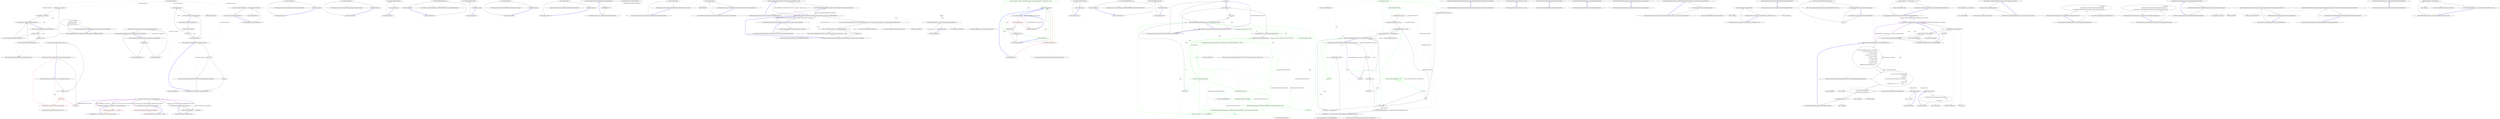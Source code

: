 digraph  {
n35 [label="CommandLine.NameInfo", span=""];
n0 [label="Entry CommandLine.NameInfo.NameInfo(string, string)", span="20-20", cluster="CommandLine.NameInfo.NameInfo(string, string)"];
n1 [label="shortName == null", span="22-22", cluster="CommandLine.NameInfo.NameInfo(string, string)"];
n3 [label="longName == null", span="23-23", cluster="CommandLine.NameInfo.NameInfo(string, string)"];
n5 [label="this.longName = longName", span="25-25", cluster="CommandLine.NameInfo.NameInfo(string, string)"];
n6 [label="this.shortName = shortName", span="26-26", cluster="CommandLine.NameInfo.NameInfo(string, string)"];
n2 [label="throw new ArgumentNullException(''shortName'');", span="22-22", cluster="CommandLine.NameInfo.NameInfo(string, string)"];
n4 [label="throw new ArgumentNullException(''longName'');", span="23-23", cluster="CommandLine.NameInfo.NameInfo(string, string)"];
n7 [label="Exit CommandLine.NameInfo.NameInfo(string, string)", span="20-20", cluster="CommandLine.NameInfo.NameInfo(string, string)"];
n8 [label="Entry System.ArgumentNullException.ArgumentNullException(string)", span="0-0", cluster="System.ArgumentNullException.ArgumentNullException(string)"];
n9 [label="Entry CommandLine.NameInfo.FromOptionSpecification(CommandLine.Core.OptionSpecification)", span="60-60", cluster="CommandLine.NameInfo.FromOptionSpecification(CommandLine.Core.OptionSpecification)"];
n10 [label="return new NameInfo(\r\n                specification.LongName,\r\n                specification.ShortName);", span="62-64", cluster="CommandLine.NameInfo.FromOptionSpecification(CommandLine.Core.OptionSpecification)"];
n11 [label="Exit CommandLine.NameInfo.FromOptionSpecification(CommandLine.Core.OptionSpecification)", span="60-60", cluster="CommandLine.NameInfo.FromOptionSpecification(CommandLine.Core.OptionSpecification)"];
n12 [label="Entry CommandLine.NameInfo.FromSpecification(CommandLine.Core.Specification)", span="67-67", cluster="CommandLine.NameInfo.FromSpecification(CommandLine.Core.Specification)"];
n13 [label="specification.Tag", span="69-69", cluster="CommandLine.NameInfo.FromSpecification(CommandLine.Core.Specification)"];
n15 [label="return NameInfo.FromOptionSpecification((OptionSpecification)specification);", span="72-72", cluster="CommandLine.NameInfo.FromSpecification(CommandLine.Core.Specification)"];
n14 [label="SpecificationType.Option", span="71-71", cluster="CommandLine.NameInfo.FromSpecification(CommandLine.Core.Specification)"];
n16 [label="return NameInfo.EmptyName;", span="74-74", cluster="CommandLine.NameInfo.FromSpecification(CommandLine.Core.Specification)"];
n17 [label="Exit CommandLine.NameInfo.FromSpecification(CommandLine.Core.Specification)", span="67-67", cluster="CommandLine.NameInfo.FromSpecification(CommandLine.Core.Specification)"];
n18 [label="Entry CommandLine.NameInfo.Equals(object)", span="83-83", cluster="CommandLine.NameInfo.Equals(object)"];
n19 [label="var other = obj as NameInfo", span="85-85", cluster="CommandLine.NameInfo.Equals(object)"];
n22 [label="return base.Equals(obj);", span="91-91", cluster="CommandLine.NameInfo.Equals(object)"];
n20 [label="other != null", span="86-86", cluster="CommandLine.NameInfo.Equals(object)"];
n21 [label="return this.Equals(other);", span="88-88", cluster="CommandLine.NameInfo.Equals(object)"];
n23 [label="Exit CommandLine.NameInfo.Equals(object)", span="83-83", cluster="CommandLine.NameInfo.Equals(object)"];
n25 [label="Entry object.Equals(object)", span="0-0", cluster="object.Equals(object)"];
n24 [label="Entry CommandLine.NameInfo.Equals(CommandLine.NameInfo)", span="108-108", cluster="CommandLine.NameInfo.Equals(CommandLine.NameInfo)"];
n26 [label="Entry CommandLine.NameInfo.GetHashCode()", span="98-98", cluster="CommandLine.NameInfo.GetHashCode()"];
n27 [label="return this.ShortName.GetHashCode() ^ this.LongName.GetHashCode();", span="100-100", cluster="CommandLine.NameInfo.GetHashCode()"];
n28 [label="Exit CommandLine.NameInfo.GetHashCode()", span="98-98", cluster="CommandLine.NameInfo.GetHashCode()"];
n29 [label="Entry string.GetHashCode()", span="0-0", cluster="string.GetHashCode()"];
n30 [label="other == null", span="110-110", cluster="CommandLine.NameInfo.Equals(CommandLine.NameInfo)"];
n32 [label="return this.ShortName.Equals(other.ShortName) && this.LongName.Equals(other.LongName);", span="115-115", cluster="CommandLine.NameInfo.Equals(CommandLine.NameInfo)"];
n31 [label="return false;", span="112-112", cluster="CommandLine.NameInfo.Equals(CommandLine.NameInfo)"];
n33 [label="Exit CommandLine.NameInfo.Equals(CommandLine.NameInfo)", span="108-108", cluster="CommandLine.NameInfo.Equals(CommandLine.NameInfo)"];
n34 [label="Entry string.Equals(string)", span="0-0", cluster="string.Equals(string)"];
m0_7 [label="Entry Humanizer.Localisation.Formatters.RussianFormatter.RussianFormatter()", span="4-4", cluster="Humanizer.Localisation.Formatters.RussianFormatter.RussianFormatter()", file="Configurator.cs"];
m0_3 [label="Entry Humanizer.Localisation.Formatters.RomanianFormatter.RomanianFormatter()", span="2-2", cluster="Humanizer.Localisation.Formatters.RomanianFormatter.RomanianFormatter()", file="Configurator.cs"];
m0_19 [label="Entry Humanizer.Localisation.Formatters.CzechSlovakPolishFormatter.CzechSlovakPolishFormatter()", span="2-2", cluster="Humanizer.Localisation.Formatters.CzechSlovakPolishFormatter.CzechSlovakPolishFormatter()", file="Configurator.cs"];
m0_15 [label="Entry Humanizer.Localisation.Formatters.HebrewFormatter.HebrewFormatter()", span="2-2", cluster="Humanizer.Localisation.Formatters.HebrewFormatter.HebrewFormatter()", file="Configurator.cs"];
m0_11 [label="Entry Humanizer.Localisation.Formatters.ArabicFormatter.ArabicFormatter()", span="2-2", cluster="Humanizer.Localisation.Formatters.ArabicFormatter.ArabicFormatter()", file="Configurator.cs"];
m0_23 [label="Entry lambda expression", span="22-22", cluster="lambda expression", file="Configurator.cs"];
m0_0 [label="Entry lambda expression", span="16-16", cluster="lambda expression", file="Configurator.cs"];
m0_1 [label="new RomanianFormatter()", span="16-16", cluster="lambda expression", file="Configurator.cs"];
m0_2 [label="Exit lambda expression", span="16-16", cluster="lambda expression", file="Configurator.cs"];
m0_4 [label="Entry lambda expression", span="17-17", cluster="lambda expression", file="Configurator.cs"];
m0_5 [label="new RussianFormatter()", span="17-17", cluster="lambda expression", file="Configurator.cs"];
m0_6 [label="Exit lambda expression", span="17-17", cluster="lambda expression", file="Configurator.cs"];
m0_8 [label="Entry lambda expression", span="18-18", cluster="lambda expression", file="Configurator.cs"];
m0_9 [label="new ArabicFormatter()", span="18-18", cluster="lambda expression", file="Configurator.cs"];
m0_10 [label="Exit lambda expression", span="18-18", cluster="lambda expression", file="Configurator.cs"];
m0_12 [label="Entry lambda expression", span="19-19", cluster="lambda expression", file="Configurator.cs"];
m0_13 [label="new HebrewFormatter()", span="19-19", cluster="lambda expression", file="Configurator.cs"];
m0_14 [label="Exit lambda expression", span="19-19", cluster="lambda expression", file="Configurator.cs"];
m0_16 [label="Entry lambda expression", span="20-20", cluster="lambda expression", file="Configurator.cs"];
m0_17 [label="new CzechSlovakPolishFormatter()", span="20-20", cluster="lambda expression", file="Configurator.cs"];
m0_18 [label="Exit lambda expression", span="20-20", cluster="lambda expression", file="Configurator.cs"];
m0_20 [label="Entry lambda expression", span="21-21", cluster="lambda expression", file="Configurator.cs"];
m0_21 [label="new CzechSlovakPolishFormatter()", span="21-21", cluster="lambda expression", file="Configurator.cs"];
m0_22 [label="Exit lambda expression", span="21-21", cluster="lambda expression", file="Configurator.cs"];
m0_24 [label="new CzechSlovakPolishFormatter()", span="22-22", cluster="lambda expression", file="Configurator.cs"];
m0_25 [label="Exit lambda expression", span="22-22", cluster="lambda expression", file="Configurator.cs"];
m1_0 [label="Entry CommandLine.Tests.Mocks.BooleanSetOptions.BooleanSetOptions()", span="35-35", cluster="CommandLine.Tests.Mocks.BooleanSetOptions.BooleanSetOptions()", file="DateHumanizeTests.cs"];
m1_1 [label="NonBooleanValue = 0", span="37-37", cluster="CommandLine.Tests.Mocks.BooleanSetOptions.BooleanSetOptions()", file="DateHumanizeTests.cs"];
m1_2 [label="Exit CommandLine.Tests.Mocks.BooleanSetOptions.BooleanSetOptions()", span="35-35", cluster="CommandLine.Tests.Mocks.BooleanSetOptions.BooleanSetOptions()", file="DateHumanizeTests.cs"];
m1_3 [label="CommandLine.Tests.Mocks.BooleanSetOptions", span="", file="DateHumanizeTests.cs"];
m2_3 [label="Entry int.ToString()", span="0-0", cluster="int.ToString()", file="DefaultDateTimeHumanizeStrategy.cs"];
m2_0 [label="Entry Humanizer.Localisation.NumberToWords.DefaultNumberToWordsConverter.Convert(int)", span="4-4", cluster="Humanizer.Localisation.NumberToWords.DefaultNumberToWordsConverter.Convert(int)", file="DefaultDateTimeHumanizeStrategy.cs"];
m2_1 [label="return number.ToString();", span="6-6", cluster="Humanizer.Localisation.NumberToWords.DefaultNumberToWordsConverter.Convert(int)", file="DefaultDateTimeHumanizeStrategy.cs"];
m2_2 [label="Exit Humanizer.Localisation.NumberToWords.DefaultNumberToWordsConverter.Convert(int)", span="4-4", cluster="Humanizer.Localisation.NumberToWords.DefaultNumberToWordsConverter.Convert(int)", file="DefaultDateTimeHumanizeStrategy.cs"];
m2_4 [label="Entry Humanizer.Localisation.NumberToWords.DefaultNumberToWordsConverter.ConvertToOrdinal(int)", span="9-9", cluster="Humanizer.Localisation.NumberToWords.DefaultNumberToWordsConverter.ConvertToOrdinal(int)", file="DefaultDateTimeHumanizeStrategy.cs"];
m2_5 [label="return number.ToString();", span="11-11", cluster="Humanizer.Localisation.NumberToWords.DefaultNumberToWordsConverter.ConvertToOrdinal(int)", file="DefaultDateTimeHumanizeStrategy.cs"];
m2_6 [label="Exit Humanizer.Localisation.NumberToWords.DefaultNumberToWordsConverter.ConvertToOrdinal(int)", span="9-9", cluster="Humanizer.Localisation.NumberToWords.DefaultNumberToWordsConverter.ConvertToOrdinal(int)", file="DefaultDateTimeHumanizeStrategy.cs"];
m4_0 [label="Entry Humanizer.EnumDehumanizeExtensions.DehumanizeTo<TTargetEnum>(string)", span="15-15", cluster="Humanizer.EnumDehumanizeExtensions.DehumanizeTo<TTargetEnum>(string)", file="EnumDehumanizeExtensions.cs"];
m4_1 [label="return (TTargetEnum)DehumanizeToPrivate(input, typeof(TTargetEnum), OnNoMatch.ThrowsException);", span="18-18", cluster="Humanizer.EnumDehumanizeExtensions.DehumanizeTo<TTargetEnum>(string)", file="EnumDehumanizeExtensions.cs"];
m4_2 [label="Exit Humanizer.EnumDehumanizeExtensions.DehumanizeTo<TTargetEnum>(string)", span="15-15", cluster="Humanizer.EnumDehumanizeExtensions.DehumanizeTo<TTargetEnum>(string)", file="EnumDehumanizeExtensions.cs"];
m4_4 [label="Entry Humanizer.EnumDehumanizeExtensions.DehumanizeTo(string, System.Type, Humanizer.OnNoMatch)", span="30-30", cluster="Humanizer.EnumDehumanizeExtensions.DehumanizeTo(string, System.Type, Humanizer.OnNoMatch)", file="EnumDehumanizeExtensions.cs"];
m4_5 [label="return (Enum)DehumanizeToPrivate(input, targetEnum, onNoMatch);", span="32-32", cluster="Humanizer.EnumDehumanizeExtensions.DehumanizeTo(string, System.Type, Humanizer.OnNoMatch)", file="EnumDehumanizeExtensions.cs"];
m4_6 [label="Exit Humanizer.EnumDehumanizeExtensions.DehumanizeTo(string, System.Type, Humanizer.OnNoMatch)", span="30-30", cluster="Humanizer.EnumDehumanizeExtensions.DehumanizeTo(string, System.Type, Humanizer.OnNoMatch)", file="EnumDehumanizeExtensions.cs"];
m4_3 [label="Entry Humanizer.EnumDehumanizeExtensions.DehumanizeToPrivate(string, System.Type, Humanizer.OnNoMatch)", span="35-35", cluster="Humanizer.EnumDehumanizeExtensions.DehumanizeToPrivate(string, System.Type, Humanizer.OnNoMatch)", file="EnumDehumanizeExtensions.cs"];
m4_7 [label="var match = Enum.GetValues(targetEnum).Cast<Enum>().FirstOrDefault(value => string.Equals(value.Humanize(), input, StringComparison.OrdinalIgnoreCase))", span="37-37", cluster="Humanizer.EnumDehumanizeExtensions.DehumanizeToPrivate(string, System.Type, Humanizer.OnNoMatch)", file="EnumDehumanizeExtensions.cs"];
m4_8 [label="match == null && onNoMatch == OnNoMatch.ThrowsException", span="39-39", cluster="Humanizer.EnumDehumanizeExtensions.DehumanizeToPrivate(string, System.Type, Humanizer.OnNoMatch)", file="EnumDehumanizeExtensions.cs"];
m4_9 [label="throw new NoMatchFoundException(''Couldn't find any enum member that matches the string '' + input);", span="40-40", cluster="Humanizer.EnumDehumanizeExtensions.DehumanizeToPrivate(string, System.Type, Humanizer.OnNoMatch)", file="EnumDehumanizeExtensions.cs"];
m4_10 [label="return match;", span="42-42", cluster="Humanizer.EnumDehumanizeExtensions.DehumanizeToPrivate(string, System.Type, Humanizer.OnNoMatch)", file="EnumDehumanizeExtensions.cs"];
m4_11 [label="Exit Humanizer.EnumDehumanizeExtensions.DehumanizeToPrivate(string, System.Type, Humanizer.OnNoMatch)", span="35-35", cluster="Humanizer.EnumDehumanizeExtensions.DehumanizeToPrivate(string, System.Type, Humanizer.OnNoMatch)", file="EnumDehumanizeExtensions.cs"];
m4_12 [label="Entry System.Enum.GetValues(System.Type)", span="0-0", cluster="System.Enum.GetValues(System.Type)", file="EnumDehumanizeExtensions.cs"];
m4_13 [label="Entry System.Collections.IEnumerable.Cast<TResult>()", span="0-0", cluster="System.Collections.IEnumerable.Cast<TResult>()", file="EnumDehumanizeExtensions.cs"];
m4_15 [label="Entry Humanizer.NoMatchFoundException.NoMatchFoundException(string)", span="13-13", cluster="Humanizer.NoMatchFoundException.NoMatchFoundException(string)", file="EnumDehumanizeExtensions.cs"];
m4_19 [label="Entry System.Enum.Humanize()", span="15-15", cluster="System.Enum.Humanize()", file="EnumDehumanizeExtensions.cs"];
m4_16 [label="Entry lambda expression", span="37-37", cluster="lambda expression", file="EnumDehumanizeExtensions.cs"];
m4_17 [label="string.Equals(value.Humanize(), input, StringComparison.OrdinalIgnoreCase)", span="37-37", cluster="lambda expression", file="EnumDehumanizeExtensions.cs"];
m4_18 [label="Exit lambda expression", span="37-37", cluster="lambda expression", file="EnumDehumanizeExtensions.cs"];
m4_20 [label="Entry string.Equals(string, string, System.StringComparison)", span="0-0", cluster="string.Equals(string, string, System.StringComparison)", file="EnumDehumanizeExtensions.cs"];
m4_14 [label="Entry Unk.FirstOrDefault", span="", cluster="Unk.FirstOrDefault", file="EnumDehumanizeExtensions.cs"];
m4_21 [label=string, span="", file="EnumDehumanizeExtensions.cs"];
m6_7 [label="return value.Length > length ? value.Substring(0, length - truncationString.Length) + truncationString : value;", span="18-18", cluster="Humanizer.FixedLengthTruncator.Truncate(string, int, string)", file="FixedLengthTruncator.cs", color=green, community=0];
m6_3 [label="value.Length == 0", span="12-12", cluster="Humanizer.FixedLengthTruncator.Truncate(string, int, string)", file="FixedLengthTruncator.cs"];
m6_0 [label="Entry lambda expression", span="16-16", cluster="lambda expression", file="FixedLengthTruncator.cs"];
m6_6 [label="Exit lambda expression", span="17-17", cluster="lambda expression", color=green, community=0, file="FixedLengthTruncator.cs"];
m6_5 [label="new RussianFormatter()", span="17-17", cluster="lambda expression", file="FixedLengthTruncator.cs"];
m6_1 [label="new RomanianFormatter()", span="16-16", cluster="lambda expression", file="FixedLengthTruncator.cs", color=red, community=0];
m6_4 [label="Entry lambda expression", span="17-17", cluster="lambda expression", file="FixedLengthTruncator.cs"];
m6_2 [label="Exit lambda expression", span="16-16", cluster="lambda expression", file="FixedLengthTruncator.cs"];
m6_8 [label="Entry lambda expression", span="18-18", cluster="lambda expression", file="FixedLengthTruncator.cs"];
m6_15 [label="Entry Humanizer.Localisation.Formatters.CzechSlovakPolishFormatter.CzechSlovakPolishFormatter()", span="2-2", cluster="Humanizer.Localisation.Formatters.CzechSlovakPolishFormatter.CzechSlovakPolishFormatter()", file="FixedLengthTruncator.cs"];
m6_11 [label="Entry Humanizer.Localisation.Formatters.ArabicFormatter.ArabicFormatter()", span="2-2", cluster="Humanizer.Localisation.Formatters.ArabicFormatter.ArabicFormatter()", file="FixedLengthTruncator.cs"];
m6_19 [label="Entry lambda expression", span="21-21", cluster="lambda expression", file="FixedLengthTruncator.cs"];
m6_9 [label="Entry string.Substring(int, int)", span="0-0", cluster="string.Substring(int, int)", color=red, community=0, file="FixedLengthTruncator.cs"];
m6_10 [label="Exit lambda expression", span="18-18", cluster="lambda expression", file="FixedLengthTruncator.cs"];
m6_12 [label="Entry lambda expression", span="19-19", cluster="lambda expression", file="FixedLengthTruncator.cs"];
m6_13 [label="new CzechSlovakPolishFormatter()", span="19-19", cluster="lambda expression", file="FixedLengthTruncator.cs"];
m6_14 [label="Exit lambda expression", span="19-19", cluster="lambda expression", file="FixedLengthTruncator.cs"];
m6_16 [label="Entry lambda expression", span="20-20", cluster="lambda expression", file="FixedLengthTruncator.cs"];
m6_17 [label="new CzechSlovakPolishFormatter()", span="20-20", cluster="lambda expression", file="FixedLengthTruncator.cs"];
m6_18 [label="Exit lambda expression", span="20-20", cluster="lambda expression", file="FixedLengthTruncator.cs"];
m6_20 [label="new CzechSlovakPolishFormatter()", span="21-21", cluster="lambda expression", file="FixedLengthTruncator.cs"];
m6_21 [label="Exit lambda expression", span="21-21", cluster="lambda expression", file="FixedLengthTruncator.cs"];
m7_2 [label="return null;", span="13-13", cluster="Humanizer.FixedNumberOfCharactersTruncator.Truncate(string, int, string)", file="FixedNumberOfCharactersTruncator.cs"];
m7_3 [label="value.Length == 0", span="15-15", cluster="Humanizer.FixedNumberOfCharactersTruncator.Truncate(string, int, string)", file="FixedNumberOfCharactersTruncator.cs"];
m7_0 [label="Entry Humanizer.Localisation.NumberToWords.INumberToWordsConverter.Convert(int)", span="12-12", cluster="Humanizer.Localisation.NumberToWords.INumberToWordsConverter.Convert(int)", file="FixedNumberOfCharactersTruncator.cs"];
m7_6 [label="return value.Substring(0, length);", span="19-19", cluster="Humanizer.FixedNumberOfCharactersTruncator.Truncate(string, int, string)", color=green, community=0, file="FixedNumberOfCharactersTruncator.cs"];
m7_5 [label="truncationString == null || truncationString.Length > length", span="18-18", cluster="Humanizer.FixedNumberOfCharactersTruncator.Truncate(string, int, string)", file="FixedNumberOfCharactersTruncator.cs"];
m7_8 [label="var numberOfCharactersEqualToTruncateLength = value.ToCharArray().Count(Char.IsLetterOrDigit) == length", span="23-23", cluster="Humanizer.FixedNumberOfCharactersTruncator.Truncate(string, int, string)", color=green, community=0, file="FixedNumberOfCharactersTruncator.cs"];
m7_7 [label="var alphaNumericalCharactersProcessed = 0", span="21-21", cluster="Humanizer.FixedNumberOfCharactersTruncator.Truncate(string, int, string)", file="FixedNumberOfCharactersTruncator.cs"];
m7_9 [label="var i = 0", span="25-25", cluster="Humanizer.FixedNumberOfCharactersTruncator.Truncate(string, int, string)", color=green, community=0, file="FixedNumberOfCharactersTruncator.cs"];
m7_13 [label="numberOfCharactersEqualToTruncateLength && alphaNumericalCharactersProcessed == length", span="30-30", cluster="Humanizer.FixedNumberOfCharactersTruncator.Truncate(string, int, string)", color=green, community=0, file="FixedNumberOfCharactersTruncator.cs"];
m7_15 [label="!numberOfCharactersEqualToTruncateLength && alphaNumericalCharactersProcessed + truncationString.Length == length", span="33-33", cluster="Humanizer.FixedNumberOfCharactersTruncator.Truncate(string, int, string)", color=green, community=0, file="FixedNumberOfCharactersTruncator.cs"];
m7_10 [label="i < value.Length - truncationString.Length", span="25-25", cluster="Humanizer.FixedNumberOfCharactersTruncator.Truncate(string, int, string)", color=green, community=0, file="FixedNumberOfCharactersTruncator.cs"];
m7_17 [label="i++", span="25-25", cluster="Humanizer.FixedNumberOfCharactersTruncator.Truncate(string, int, string)", color=green, community=0, file="FixedNumberOfCharactersTruncator.cs"];
m7_11 [label="Char.IsLetterOrDigit(value[i])", span="27-27", cluster="Humanizer.FixedNumberOfCharactersTruncator.Truncate(string, int, string)", color=green, community=0, file="FixedNumberOfCharactersTruncator.cs"];
m7_18 [label="return value;", span="37-37", cluster="Humanizer.FixedNumberOfCharactersTruncator.Truncate(string, int, string)", file="FixedNumberOfCharactersTruncator.cs"];
m7_12 [label="alphaNumericalCharactersProcessed++", span="28-28", cluster="Humanizer.FixedNumberOfCharactersTruncator.Truncate(string, int, string)", color=green, community=0, file="FixedNumberOfCharactersTruncator.cs"];
m7_14 [label="return value;", span="31-31", cluster="Humanizer.FixedNumberOfCharactersTruncator.Truncate(string, int, string)", color=green, community=0, file="FixedNumberOfCharactersTruncator.cs"];
m7_16 [label="return value.Substring(0, i + 1) + truncationString;", span="34-34", cluster="Humanizer.FixedNumberOfCharactersTruncator.Truncate(string, int, string)", color=green, community=0, file="FixedNumberOfCharactersTruncator.cs"];
m7_1 [label="Exit Humanizer.Localisation.NumberToWords.INumberToWordsConverter.Convert(int)", span="12-12", cluster="Humanizer.Localisation.NumberToWords.INumberToWordsConverter.Convert(int)", file="FixedNumberOfCharactersTruncator.cs"];
m7_4 [label="return value;", span="16-16", cluster="Humanizer.FixedNumberOfCharactersTruncator.Truncate(string, int, string)", file="FixedNumberOfCharactersTruncator.cs"];
m7_19 [label="Exit Humanizer.FixedNumberOfCharactersTruncator.Truncate(string, int, string)", span="10-10", cluster="Humanizer.FixedNumberOfCharactersTruncator.Truncate(string, int, string)", file="FixedNumberOfCharactersTruncator.cs"];
m7_22 [label="Entry System.Collections.Generic.IEnumerable<TSource>.Count<TSource>(System.Func<TSource, bool>)", span="0-0", cluster="System.Collections.Generic.IEnumerable<TSource>.Count<TSource>(System.Func<TSource, bool>)", file="FixedNumberOfCharactersTruncator.cs"];
m7_23 [label="Entry char.IsLetterOrDigit(char)", span="0-0", cluster="char.IsLetterOrDigit(char)", file="FixedNumberOfCharactersTruncator.cs"];
m7_20 [label="Entry string.Substring(int, int)", span="0-0", cluster="string.Substring(int, int)", file="FixedNumberOfCharactersTruncator.cs"];
m7_21 [label="Entry string.ToCharArray()", span="0-0", cluster="string.ToCharArray()", file="FixedNumberOfCharactersTruncator.cs"];
m8_24 [label="Entry char.IsWhiteSpace(char)", span="0-0", cluster="char.IsWhiteSpace(char)", file="FixedNumberOfWordsTruncator.cs"];
m8_22 [label="Entry string.Split(char[], System.StringSplitOptions)", span="0-0", cluster="string.Split(char[], System.StringSplitOptions)", file="FixedNumberOfWordsTruncator.cs"];
m8_0 [label="Entry Humanizer.FixedNumberOfWordsTruncator.Truncate(string, int, string)", span="10-10", cluster="Humanizer.FixedNumberOfWordsTruncator.Truncate(string, int, string)", file="FixedNumberOfWordsTruncator.cs"];
m8_8 [label="return value;", span="22-22", cluster="Humanizer.FixedNumberOfWordsTruncator.Truncate(string, int, string)", color=green, community=0, file="FixedNumberOfWordsTruncator.cs"];
m8_7 [label="numberOfWords <= length", span="21-21", cluster="Humanizer.FixedNumberOfWordsTruncator.Truncate(string, int, string)", file="FixedNumberOfWordsTruncator.cs"];
m8_12 [label="Char.IsWhiteSpace(value[i])", span="28-28", cluster="Humanizer.FixedNumberOfWordsTruncator.Truncate(string, int, string)", color=green, community=0, file="FixedNumberOfWordsTruncator.cs"];
m8_11 [label="i < value.Length", span="26-26", cluster="Humanizer.FixedNumberOfWordsTruncator.Truncate(string, int, string)", file="FixedNumberOfWordsTruncator.cs"];
m8_10 [label="var i = 0", span="26-26", cluster="Humanizer.FixedNumberOfWordsTruncator.Truncate(string, int, string)", file="FixedNumberOfWordsTruncator.cs"];
m8_13 [label="!lastCharactersWasWhiteSpace", span="30-30", cluster="Humanizer.FixedNumberOfWordsTruncator.Truncate(string, int, string)", color=green, community=0, file="FixedNumberOfWordsTruncator.cs"];
m8_18 [label="lastCharactersWasWhiteSpace = false", span="40-40", cluster="Humanizer.FixedNumberOfWordsTruncator.Truncate(string, int, string)", file="FixedNumberOfWordsTruncator.cs"];
m8_9 [label="var lastCharactersWasWhiteSpace = true", span="24-24", cluster="Humanizer.FixedNumberOfWordsTruncator.Truncate(string, int, string)", color=green, community=0, file="FixedNumberOfWordsTruncator.cs"];
m8_14 [label="numberOfWordsProcessed++", span="31-31", cluster="Humanizer.FixedNumberOfWordsTruncator.Truncate(string, int, string)", file="FixedNumberOfWordsTruncator.cs"];
m8_15 [label="lastCharactersWasWhiteSpace = true", span="33-33", cluster="Humanizer.FixedNumberOfWordsTruncator.Truncate(string, int, string)", file="FixedNumberOfWordsTruncator.cs"];
m8_1 [label="value == null", span="12-12", cluster="Humanizer.FixedNumberOfWordsTruncator.Truncate(string, int, string)", file="FixedNumberOfWordsTruncator.cs"];
m8_3 [label="value.Length == 0", span="15-15", cluster="Humanizer.FixedNumberOfWordsTruncator.Truncate(string, int, string)", file="FixedNumberOfWordsTruncator.cs"];
m8_4 [label="return value;", span="16-16", cluster="Humanizer.FixedNumberOfWordsTruncator.Truncate(string, int, string)", file="FixedNumberOfWordsTruncator.cs"];
m8_6 [label="var numberOfWords = value.Split((char[])null, StringSplitOptions.RemoveEmptyEntries).Count()", span="19-19", cluster="Humanizer.FixedNumberOfWordsTruncator.Truncate(string, int, string)", file="FixedNumberOfWordsTruncator.cs"];
m8_16 [label="numberOfWordsProcessed == length", span="35-35", cluster="Humanizer.FixedNumberOfWordsTruncator.Truncate(string, int, string)", file="FixedNumberOfWordsTruncator.cs"];
m8_17 [label="return value.Substring(0, i) + truncationString;", span="36-36", cluster="Humanizer.FixedNumberOfWordsTruncator.Truncate(string, int, string)", file="FixedNumberOfWordsTruncator.cs"];
m8_20 [label="return value + truncationString;", span="44-44", cluster="Humanizer.FixedNumberOfWordsTruncator.Truncate(string, int, string)", file="FixedNumberOfWordsTruncator.cs"];
m8_2 [label="return null;", span="13-13", cluster="Humanizer.FixedNumberOfWordsTruncator.Truncate(string, int, string)", file="FixedNumberOfWordsTruncator.cs"];
m8_19 [label="i++", span="26-26", cluster="Humanizer.FixedNumberOfWordsTruncator.Truncate(string, int, string)", file="FixedNumberOfWordsTruncator.cs"];
m8_5 [label="var numberOfWordsProcessed = 0", span="18-18", cluster="Humanizer.FixedNumberOfWordsTruncator.Truncate(string, int, string)", file="FixedNumberOfWordsTruncator.cs"];
m8_21 [label="Exit Humanizer.FixedNumberOfWordsTruncator.Truncate(string, int, string)", span="10-10", cluster="Humanizer.FixedNumberOfWordsTruncator.Truncate(string, int, string)", file="FixedNumberOfWordsTruncator.cs"];
m8_25 [label="Entry string.Substring(int, int)", span="0-0", cluster="string.Substring(int, int)", file="FixedNumberOfWordsTruncator.cs"];
m8_23 [label="Entry System.Collections.Generic.IEnumerable<TSource>.Count<TSource>()", span="0-0", cluster="System.Collections.Generic.IEnumerable<TSource>.Count<TSource>()", file="FixedNumberOfWordsTruncator.cs"];
m9_0 [label="Entry Humanizer.DateTimeHumanizeStrategy.IDateTimeHumanizeStrategy.Humanize(System.DateTime, System.DateTime)", span="6-6", cluster="Humanizer.DateTimeHumanizeStrategy.IDateTimeHumanizeStrategy.Humanize(System.DateTime, System.DateTime)", file="IDateTimeHumanizeStrategy.cs"];
m9_1 [label="Exit Humanizer.DateTimeHumanizeStrategy.IDateTimeHumanizeStrategy.Humanize(System.DateTime, System.DateTime)", span="6-6", cluster="Humanizer.DateTimeHumanizeStrategy.IDateTimeHumanizeStrategy.Humanize(System.DateTime, System.DateTime)", file="IDateTimeHumanizeStrategy.cs"];
m11_0 [label="Entry Humanizer.ITruncator.Truncate(string, int, string)", span="14-14", cluster="Humanizer.ITruncator.Truncate(string, int, string)", file="ITruncator.cs"];
m11_1 [label="Exit Humanizer.ITruncator.Truncate(string, int, string)", span="14-14", cluster="Humanizer.ITruncator.Truncate(string, int, string)", file="ITruncator.cs"];
m12_0 [label="Entry Humanizer.NoMatchFoundException.NoMatchFoundException()", span="9-9", cluster="Humanizer.NoMatchFoundException.NoMatchFoundException()", file="NoMatchFoundException.cs"];
m12_1 [label="Exit Humanizer.NoMatchFoundException.NoMatchFoundException()", span="9-9", cluster="Humanizer.NoMatchFoundException.NoMatchFoundException()", file="NoMatchFoundException.cs"];
m12_2 [label="Entry Humanizer.NoMatchFoundException.NoMatchFoundException(string)", span="13-13", cluster="Humanizer.NoMatchFoundException.NoMatchFoundException(string)", file="NoMatchFoundException.cs"];
m12_3 [label="Exit Humanizer.NoMatchFoundException.NoMatchFoundException(string)", span="13-13", cluster="Humanizer.NoMatchFoundException.NoMatchFoundException(string)", file="NoMatchFoundException.cs"];
m12_4 [label="Entry Humanizer.NoMatchFoundException.NoMatchFoundException(string, System.Exception)", span="18-18", cluster="Humanizer.NoMatchFoundException.NoMatchFoundException(string, System.Exception)", file="NoMatchFoundException.cs"];
m12_5 [label="Exit Humanizer.NoMatchFoundException.NoMatchFoundException(string, System.Exception)", span="18-18", cluster="Humanizer.NoMatchFoundException.NoMatchFoundException(string, System.Exception)", file="NoMatchFoundException.cs"];
m13_7 [label="Entry Humanizer.Tests.Localisation.es.NumberToWordsTests.ToOrdinalWords(int, string, Humanizer.GrammaticalGender)", span="56-56", cluster="Humanizer.Tests.Localisation.es.NumberToWordsTests.ToOrdinalWords(int, string, Humanizer.GrammaticalGender)", file="NumberToWordsTests.cs"];
m13_8 [label="Assert.Equal(words, number.ToOrdinalWords(gender))", span="58-58", cluster="Humanizer.Tests.Localisation.es.NumberToWordsTests.ToOrdinalWords(int, string, Humanizer.GrammaticalGender)", file="NumberToWordsTests.cs"];
m13_9 [label="Exit Humanizer.Tests.Localisation.es.NumberToWordsTests.ToOrdinalWords(int, string, Humanizer.GrammaticalGender)", span="56-56", cluster="Humanizer.Tests.Localisation.es.NumberToWordsTests.ToOrdinalWords(int, string, Humanizer.GrammaticalGender)", file="NumberToWordsTests.cs"];
m13_2 [label="Entry Humanizer.Tests.Localisation.es.NumberToWordsTests.ToWords(int, string)", span="45-45", cluster="Humanizer.Tests.Localisation.es.NumberToWordsTests.ToWords(int, string)", file="NumberToWordsTests.cs"];
m13_3 [label="Assert.Equal(expected, number.ToWords())", span="47-47", cluster="Humanizer.Tests.Localisation.es.NumberToWordsTests.ToWords(int, string)", file="NumberToWordsTests.cs"];
m13_4 [label="Exit Humanizer.Tests.Localisation.es.NumberToWordsTests.ToWords(int, string)", span="45-45", cluster="Humanizer.Tests.Localisation.es.NumberToWordsTests.ToWords(int, string)", file="NumberToWordsTests.cs"];
m13_0 [label="Entry Humanizer.Tests.Localisation.es.NumberToWordsTests.NumberToWordsTests()", span="7-7", cluster="Humanizer.Tests.Localisation.es.NumberToWordsTests.NumberToWordsTests()", file="NumberToWordsTests.cs"];
m13_1 [label="Exit Humanizer.Tests.Localisation.es.NumberToWordsTests.NumberToWordsTests()", span="7-7", cluster="Humanizer.Tests.Localisation.es.NumberToWordsTests.NumberToWordsTests()", file="NumberToWordsTests.cs"];
m13_6 [label="Entry Unk.Equal", span="", cluster="Unk.Equal", file="NumberToWordsTests.cs"];
m13_5 [label="Entry int.ToWords()", span="32-32", cluster="int.ToWords()", file="NumberToWordsTests.cs"];
m13_10 [label="Entry int.ToOrdinalWords(Humanizer.GrammaticalGender)", span="79-79", cluster="int.ToOrdinalWords(Humanizer.GrammaticalGender)", file="NumberToWordsTests.cs"];
m14_4 [label="Entry System.ArgumentOutOfRangeException.ArgumentOutOfRangeException(string)", span="0-0", cluster="System.ArgumentOutOfRangeException.ArgumentOutOfRangeException(string)", file="ResourceKeys.Common.cs"];
m14_0 [label="Entry Humanizer.Localisation.ResourceKeys.ValidateRange(int)", span="9-9", cluster="Humanizer.Localisation.ResourceKeys.ValidateRange(int)", file="ResourceKeys.Common.cs"];
m14_1 [label="count < 0", span="11-11", cluster="Humanizer.Localisation.ResourceKeys.ValidateRange(int)", file="ResourceKeys.Common.cs"];
m14_2 [label="throw new ArgumentOutOfRangeException(''count'');", span="12-12", cluster="Humanizer.Localisation.ResourceKeys.ValidateRange(int)", file="ResourceKeys.Common.cs"];
m14_3 [label="Exit Humanizer.Localisation.ResourceKeys.ValidateRange(int)", span="9-9", cluster="Humanizer.Localisation.ResourceKeys.ValidateRange(int)", file="ResourceKeys.Common.cs"];
m20_3 [label="Entry string.Split(params char[])", span="0-0", cluster="string.Split(params char[])", file="StringHumanizeExtensions.cs"];
m20_35 [label="Entry Humanizer.StringHumanizeExtensions.Humanize(string, Humanizer.LetterCasing)", span="62-62", cluster="Humanizer.StringHumanizeExtensions.Humanize(string, Humanizer.LetterCasing)", file="StringHumanizeExtensions.cs"];
m20_36 [label="return input.Humanize().ApplyCase(casing);", span="64-64", cluster="Humanizer.StringHumanizeExtensions.Humanize(string, Humanizer.LetterCasing)", file="StringHumanizeExtensions.cs"];
m20_37 [label="Exit Humanizer.StringHumanizeExtensions.Humanize(string, Humanizer.LetterCasing)", span="62-62", cluster="Humanizer.StringHumanizeExtensions.Humanize(string, Humanizer.LetterCasing)", file="StringHumanizeExtensions.cs"];
m20_17 [label="Entry Unk.Replace", span="", cluster="Unk.Replace", file="StringHumanizeExtensions.cs"];
m20_38 [label="Entry string.Humanize()", span="44-44", cluster="string.Humanize()", file="StringHumanizeExtensions.cs"];
m20_0 [label="Entry Humanizer.StringHumanizeExtensions.FromUnderscoreDashSeparatedWords(string)", span="8-8", cluster="Humanizer.StringHumanizeExtensions.FromUnderscoreDashSeparatedWords(string)", file="StringHumanizeExtensions.cs"];
m20_1 [label="return String.Join('' '', input.Split(new[] {'_', '-'}));", span="10-10", cluster="Humanizer.StringHumanizeExtensions.FromUnderscoreDashSeparatedWords(string)", file="StringHumanizeExtensions.cs"];
m20_2 [label="Exit Humanizer.StringHumanizeExtensions.FromUnderscoreDashSeparatedWords(string)", span="8-8", cluster="Humanizer.StringHumanizeExtensions.FromUnderscoreDashSeparatedWords(string)", file="StringHumanizeExtensions.cs"];
m20_11 [label="Entry System.Text.RegularExpressions.Regex.Regex(string, System.Text.RegularExpressions.RegexOptions)", span="0-0", cluster="System.Text.RegularExpressions.Regex.Regex(string, System.Text.RegularExpressions.RegexOptions)", file="StringHumanizeExtensions.cs"];
m20_39 [label="Entry string.ApplyCase(Humanizer.LetterCasing)", span="15-15", cluster="string.ApplyCase(Humanizer.LetterCasing)", file="StringHumanizeExtensions.cs"];
m20_34 [label="Entry string.Contains(string)", span="0-0", cluster="string.Contains(string)", file="StringHumanizeExtensions.cs"];
m20_23 [label="Entry string.ToLower()", span="0-0", cluster="string.ToLower()", file="StringHumanizeExtensions.cs"];
m20_16 [label="Entry Unk.Substring", span="", cluster="Unk.Substring", file="StringHumanizeExtensions.cs"];
m20_4 [label="Entry string.Join(string, params string[])", span="0-0", cluster="string.Join(string, params string[])", file="StringHumanizeExtensions.cs"];
m20_5 [label="Entry Humanizer.StringHumanizeExtensions.FromPascalCase(string)", span="13-13", cluster="Humanizer.StringHumanizeExtensions.FromPascalCase(string)", file="StringHumanizeExtensions.cs"];
m20_6 [label="var pascalCaseWordBoundaryRegex = new Regex(@''\r\n(?# word to word, number or acronym)\r\n(?<=[a-z])(?=[A-Z0-9])|\r\n(?# number to word or acronym)\r\n(?<=[0-9])(?=[A-Za-z])|\r\n(?# acronym to number)\r\n(?<=[A-Z])(?=[0-9])|\r\n(?# acronym to word)\r\n(?<=[A-Z])(?=[A-Z][a-z])\r\n'', RegexOptions.IgnorePatternWhitespace)", span="15-24", cluster="Humanizer.StringHumanizeExtensions.FromPascalCase(string)", file="StringHumanizeExtensions.cs"];
m20_7 [label="var result = pascalCaseWordBoundaryRegex\r\n                .Split(input)\r\n                .Select(word =>\r\n                    word.ToCharArray().All(Char.IsUpper) && word.Length > 1\r\n                        ? word\r\n                        : word.ToLower())\r\n                .Aggregate((res, word) => res + '' '' + word)", span="26-32", cluster="Humanizer.StringHumanizeExtensions.FromPascalCase(string)", file="StringHumanizeExtensions.cs"];
m20_8 [label="result = Char.ToUpper(result[0]) +\r\n                result.Substring(1, result.Length - 1)", span="34-35", cluster="Humanizer.StringHumanizeExtensions.FromPascalCase(string)", file="StringHumanizeExtensions.cs"];
m20_9 [label="return result.Replace('' i '', '' I '');", span="36-36", cluster="Humanizer.StringHumanizeExtensions.FromPascalCase(string)", file="StringHumanizeExtensions.cs"];
m20_10 [label="Exit Humanizer.StringHumanizeExtensions.FromPascalCase(string)", span="13-13", cluster="Humanizer.StringHumanizeExtensions.FromPascalCase(string)", file="StringHumanizeExtensions.cs"];
m20_21 [label="Entry string.ToCharArray()", span="0-0", cluster="string.ToCharArray()", file="StringHumanizeExtensions.cs"];
m20_27 [label="Entry Humanizer.StringHumanizeExtensions.Humanize(string)", span="44-44", cluster="Humanizer.StringHumanizeExtensions.Humanize(string)", file="StringHumanizeExtensions.cs"];
m20_28 [label="input.ToCharArray().All(Char.IsUpper)", span="47-47", cluster="Humanizer.StringHumanizeExtensions.Humanize(string)", file="StringHumanizeExtensions.cs"];
m20_29 [label="return input;", span="48-48", cluster="Humanizer.StringHumanizeExtensions.Humanize(string)", file="StringHumanizeExtensions.cs"];
m20_30 [label="input.Contains(''_'') || input.Contains(''-'')", span="50-50", cluster="Humanizer.StringHumanizeExtensions.Humanize(string)", file="StringHumanizeExtensions.cs"];
m20_31 [label="return FromUnderscoreDashSeparatedWords(input);", span="51-51", cluster="Humanizer.StringHumanizeExtensions.Humanize(string)", file="StringHumanizeExtensions.cs"];
m20_32 [label="return FromPascalCase(input);", span="53-53", cluster="Humanizer.StringHumanizeExtensions.Humanize(string)", file="StringHumanizeExtensions.cs"];
m20_33 [label="Exit Humanizer.StringHumanizeExtensions.Humanize(string)", span="44-44", cluster="Humanizer.StringHumanizeExtensions.Humanize(string)", file="StringHumanizeExtensions.cs"];
m20_15 [label="Entry Unk.ToUpper", span="", cluster="Unk.ToUpper", file="StringHumanizeExtensions.cs"];
m20_12 [label="Entry System.Text.RegularExpressions.Regex.Split(string)", span="0-0", cluster="System.Text.RegularExpressions.Regex.Split(string)", file="StringHumanizeExtensions.cs"];
m20_24 [label="Entry lambda expression", span="32-32", cluster="lambda expression", file="StringHumanizeExtensions.cs"];
m20_18 [label="Entry lambda expression", span="28-31", cluster="lambda expression", file="StringHumanizeExtensions.cs"];
m20_19 [label="word.ToCharArray().All(Char.IsUpper) && word.Length > 1\r\n                        ? word\r\n                        : word.ToLower()", span="29-31", cluster="lambda expression", file="StringHumanizeExtensions.cs"];
m20_20 [label="Exit lambda expression", span="28-31", cluster="lambda expression", file="StringHumanizeExtensions.cs"];
m20_25 [label="res + '' '' + word", span="32-32", cluster="lambda expression", file="StringHumanizeExtensions.cs"];
m20_26 [label="Exit lambda expression", span="32-32", cluster="lambda expression", file="StringHumanizeExtensions.cs"];
m20_14 [label="Entry Unk.Aggregate", span="", cluster="Unk.Aggregate", file="StringHumanizeExtensions.cs"];
m20_22 [label="Entry Unk.All", span="", cluster="Unk.All", file="StringHumanizeExtensions.cs"];
m20_13 [label="Entry Unk.Select", span="", cluster="Unk.Select", file="StringHumanizeExtensions.cs"];
m23_15 [label="Entry Humanizer.Tests.EnumHumanizeTests.AllCapitalMembersAreReturnedAsIs()", span="35-35", cluster="Humanizer.Tests.EnumHumanizeTests.AllCapitalMembersAreReturnedAsIs()", file="To.cs"];
m23_16 [label="Assert.Equal(EnumUnderTest.ALLCAPITALS.ToString(), EnumUnderTest.ALLCAPITALS.Humanize())", span="37-37", cluster="Humanizer.Tests.EnumHumanizeTests.AllCapitalMembersAreReturnedAsIs()", file="To.cs"];
m23_17 [label="Exit Humanizer.Tests.EnumHumanizeTests.AllCapitalMembersAreReturnedAsIs()", span="35-35", cluster="Humanizer.Tests.EnumHumanizeTests.AllCapitalMembersAreReturnedAsIs()", file="To.cs"];
m23_18 [label="Entry System.Enum.ToString()", span="0-0", cluster="System.Enum.ToString()", file="To.cs"];
m23_8 [label="Entry Humanizer.Tests.EnumHumanizeTests.CanApplyTitleCasingOnEnumHumanization()", span="19-19", cluster="Humanizer.Tests.EnumHumanizeTests.CanApplyTitleCasingOnEnumHumanization()", file="To.cs"];
m23_9 [label="Assert.Equal(\r\n                EnumTestsResources.MemberWithoutDescriptionAttributeTitle, \r\n                EnumUnderTest.MemberWithoutDescriptionAttribute.Humanize(LetterCasing.Title))", span="21-23", cluster="Humanizer.Tests.EnumHumanizeTests.CanApplyTitleCasingOnEnumHumanization()", file="To.cs"];
m23_10 [label="Exit Humanizer.Tests.EnumHumanizeTests.CanApplyTitleCasingOnEnumHumanization()", span="19-19", cluster="Humanizer.Tests.EnumHumanizeTests.CanApplyTitleCasingOnEnumHumanization()", file="To.cs"];
m23_12 [label="Entry Humanizer.Tests.EnumHumanizeTests.CanApplyLowerCaseCasingOnEnumHumanization()", span="27-27", cluster="Humanizer.Tests.EnumHumanizeTests.CanApplyLowerCaseCasingOnEnumHumanization()", file="To.cs"];
m23_13 [label="Assert.Equal(\r\n                EnumTestsResources.MemberWithoutDescriptionAttributeLowerCase, \r\n                EnumUnderTest.MemberWithoutDescriptionAttribute.Humanize(LetterCasing.LowerCase))", span="29-31", cluster="Humanizer.Tests.EnumHumanizeTests.CanApplyLowerCaseCasingOnEnumHumanization()", file="To.cs"];
m23_14 [label="Exit Humanizer.Tests.EnumHumanizeTests.CanApplyLowerCaseCasingOnEnumHumanization()", span="27-27", cluster="Humanizer.Tests.EnumHumanizeTests.CanApplyLowerCaseCasingOnEnumHumanization()", file="To.cs"];
m23_4 [label="Entry Unk.Equal", span="", cluster="Unk.Equal", file="To.cs"];
m23_3 [label="Entry System.Enum.Humanize()", span="15-15", cluster="System.Enum.Humanize()", file="To.cs"];
m23_0 [label="Entry Humanizer.Tests.EnumHumanizeTests.HonorsDescriptionAttribute()", span="7-7", cluster="Humanizer.Tests.EnumHumanizeTests.HonorsDescriptionAttribute()", file="To.cs"];
m23_1 [label="Assert.Equal(EnumTestsResources.CustomDescription, EnumUnderTest.MemberWithDescriptionAttribute.Humanize())", span="9-9", cluster="Humanizer.Tests.EnumHumanizeTests.HonorsDescriptionAttribute()", file="To.cs"];
m23_2 [label="Exit Humanizer.Tests.EnumHumanizeTests.HonorsDescriptionAttribute()", span="7-7", cluster="Humanizer.Tests.EnumHumanizeTests.HonorsDescriptionAttribute()", file="To.cs"];
m23_11 [label="Entry System.Enum.Humanize(Humanizer.LetterCasing)", span="59-59", cluster="System.Enum.Humanize(Humanizer.LetterCasing)", file="To.cs"];
m23_5 [label="Entry Humanizer.Tests.EnumHumanizeTests.CanHumanizeMembersWithoutDescriptionAttribute()", span="13-13", cluster="Humanizer.Tests.EnumHumanizeTests.CanHumanizeMembersWithoutDescriptionAttribute()", file="To.cs"];
m23_6 [label="Assert.Equal(EnumTestsResources.MemberWithoutDescriptionAttributeSentence, EnumUnderTest.MemberWithoutDescriptionAttribute.Humanize())", span="15-15", cluster="Humanizer.Tests.EnumHumanizeTests.CanHumanizeMembersWithoutDescriptionAttribute()", file="To.cs"];
m23_7 [label="Exit Humanizer.Tests.EnumHumanizeTests.CanHumanizeMembersWithoutDescriptionAttribute()", span="13-13", cluster="Humanizer.Tests.EnumHumanizeTests.CanHumanizeMembersWithoutDescriptionAttribute()", file="To.cs"];
m26_10 [label="Entry Humanizer.Truncator.Truncate(string, int, string, Humanizer.ITruncator)", span="52-52", cluster="Humanizer.Truncator.Truncate(string, int, string, Humanizer.ITruncator)", file="Truncator.cs"];
m26_11 [label="truncator == null", span="54-54", cluster="Humanizer.Truncator.Truncate(string, int, string, Humanizer.ITruncator)", file="Truncator.cs"];
m26_13 [label="input == null", span="57-57", cluster="Humanizer.Truncator.Truncate(string, int, string, Humanizer.ITruncator)", color=red, community=0, file="Truncator.cs"];
m26_15 [label="return truncator.Truncate(input, length, truncationString);", span="60-60", cluster="Humanizer.Truncator.Truncate(string, int, string, Humanizer.ITruncator)", color=red, community=0, file="Truncator.cs"];
m26_12 [label="throw new ArgumentNullException(''truncator'');", span="55-55", cluster="Humanizer.Truncator.Truncate(string, int, string, Humanizer.ITruncator)", file="Truncator.cs"];
m26_14 [label="return null;", span="58-58", cluster="Humanizer.Truncator.Truncate(string, int, string, Humanizer.ITruncator)", file="Truncator.cs"];
m26_16 [label="Exit Humanizer.Truncator.Truncate(string, int, string, Humanizer.ITruncator)", span="52-52", cluster="Humanizer.Truncator.Truncate(string, int, string, Humanizer.ITruncator)", file="Truncator.cs"];
m26_4 [label="Entry Humanizer.Truncator.Truncate(string, int, Humanizer.ITruncator)", span="27-27", cluster="Humanizer.Truncator.Truncate(string, int, Humanizer.ITruncator)", file="Truncator.cs"];
m26_5 [label="return input.Truncate(length, ''…'', truncator);", span="29-29", cluster="Humanizer.Truncator.Truncate(string, int, Humanizer.ITruncator)", color=red, community=0, file="Truncator.cs"];
m26_6 [label="Exit Humanizer.Truncator.Truncate(string, int, Humanizer.ITruncator)", span="27-27", cluster="Humanizer.Truncator.Truncate(string, int, Humanizer.ITruncator)", file="Truncator.cs"];
m26_0 [label="Entry Humanizer.Truncator.Truncate(string, int)", span="15-15", cluster="Humanizer.Truncator.Truncate(string, int)", file="Truncator.cs"];
m26_1 [label="return input.Truncate(length, ''…'', FixedLength);", span="17-17", cluster="Humanizer.Truncator.Truncate(string, int)", file="Truncator.cs"];
m26_2 [label="Exit Humanizer.Truncator.Truncate(string, int)", span="15-15", cluster="Humanizer.Truncator.Truncate(string, int)", file="Truncator.cs"];
m26_7 [label="Entry Humanizer.Truncator.Truncate(string, int, string)", span="39-39", cluster="Humanizer.Truncator.Truncate(string, int, string)", file="Truncator.cs"];
m26_8 [label="return input.Truncate(length, truncationString, FixedLength);", span="41-41", cluster="Humanizer.Truncator.Truncate(string, int, string)", color=red, community=0, file="Truncator.cs"];
m26_9 [label="Exit Humanizer.Truncator.Truncate(string, int, string)", span="39-39", cluster="Humanizer.Truncator.Truncate(string, int, string)", file="Truncator.cs"];
m26_18 [label="Entry Humanizer.ITruncator.Truncate(string, int, string)", span="14-14", cluster="Humanizer.ITruncator.Truncate(string, int, string)", file="Truncator.cs"];
m26_3 [label="Entry string.Truncate(int, string, Humanizer.ITruncator)", span="52-52", cluster="string.Truncate(int, string, Humanizer.ITruncator)", file="Truncator.cs"];
m27_0 [label="Entry Humanizer.Tests.Localisation.sr_Latn.NumberToWordsTest.NumberToWordsTest()", span="10-10", cluster="Humanizer.Tests.Localisation.sr_Latn.NumberToWordsTest.NumberToWordsTest()", file="TruncatorTests.cs"];
m27_1 [label="Exit Humanizer.Tests.Localisation.sr_Latn.NumberToWordsTest.NumberToWordsTest()", span="10-10", cluster="Humanizer.Tests.Localisation.sr_Latn.NumberToWordsTest.NumberToWordsTest()", file="TruncatorTests.cs"];
m27_6 [label="Entry Unk.Equal", span="", cluster="Unk.Equal", file="TruncatorTests.cs"];
m27_5 [label="Entry int.ToWords(System.Globalization.CultureInfo)", span="16-16", cluster="int.ToWords(System.Globalization.CultureInfo)", file="TruncatorTests.cs"];
m27_2 [label="Entry Humanizer.Tests.Localisation.sr_Latn.NumberToWordsTest.ToWords(int, string)", span="47-47", cluster="Humanizer.Tests.Localisation.sr_Latn.NumberToWordsTest.ToWords(int, string)", file="TruncatorTests.cs"];
m27_3 [label="Assert.Equal(expected, number.ToWords())", span="49-49", cluster="Humanizer.Tests.Localisation.sr_Latn.NumberToWordsTest.ToWords(int, string)", file="TruncatorTests.cs"];
m27_4 [label="Exit Humanizer.Tests.Localisation.sr_Latn.NumberToWordsTest.ToWords(int, string)", span="47-47", cluster="Humanizer.Tests.Localisation.sr_Latn.NumberToWordsTest.ToWords(int, string)", file="TruncatorTests.cs"];
n35 -> n5  [key=1, style=dashed, color=darkseagreen4, label="CommandLine.NameInfo"];
n35 -> n6  [key=1, style=dashed, color=darkseagreen4, label="CommandLine.NameInfo"];
n35 -> n21  [key=1, style=dashed, color=darkseagreen4, label="CommandLine.NameInfo"];
n35 -> n22  [key=1, style=dashed, color=darkseagreen4, label="CommandLine.NameInfo"];
n35 -> n27  [key=1, style=dashed, color=darkseagreen4, label="CommandLine.NameInfo"];
n35 -> n32  [key=1, style=dashed, color=darkseagreen4, label="CommandLine.NameInfo"];
n0 -> n1  [key=0, style=solid];
n0 -> n3  [key=1, style=dashed, color=darkseagreen4, label=string];
n0 -> n5  [key=1, style=dashed, color=darkseagreen4, label=string];
n0 -> n6  [key=1, style=dashed, color=darkseagreen4, label=string];
n1 -> n2  [key=0, style=solid];
n1 -> n3  [key=0, style=solid];
n3 -> n4  [key=0, style=solid];
n3 -> n5  [key=0, style=solid];
n5 -> n6  [key=0, style=solid];
n6 -> n7  [key=0, style=solid];
n2 -> n7  [key=0, style=solid];
n2 -> n8  [key=2, style=dotted];
n4 -> n7  [key=0, style=solid];
n4 -> n8  [key=2, style=dotted];
n7 -> n0  [key=0, style=bold, color=blue];
n9 -> n10  [key=0, style=solid];
n10 -> n11  [key=0, style=solid];
n10 -> n0  [key=2, style=dotted];
n11 -> n9  [key=0, style=bold, color=blue];
n12 -> n13  [key=0, style=solid];
n12 -> n15  [key=1, style=dashed, color=darkseagreen4, label="CommandLine.Core.Specification"];
n13 -> n14  [key=0, style=solid];
n13 -> n16  [key=0, style=solid];
n15 -> n17  [key=0, style=solid];
n15 -> n9  [key=2, style=dotted];
n14 -> n15  [key=0, style=solid];
n16 -> n17  [key=0, style=solid];
n17 -> n12  [key=0, style=bold, color=blue];
n18 -> n19  [key=0, style=solid];
n18 -> n22  [key=1, style=dashed, color=darkseagreen4, label=object];
n19 -> n20  [key=0, style=solid];
n19 -> n21  [key=1, style=dashed, color=darkseagreen4, label=other];
n22 -> n23  [key=0, style=solid];
n22 -> n25  [key=2, style=dotted];
n20 -> n21  [key=0, style=solid];
n20 -> n22  [key=0, style=solid];
n21 -> n23  [key=0, style=solid];
n21 -> n24  [key=2, style=dotted];
n23 -> n18  [key=0, style=bold, color=blue];
n24 -> n30  [key=0, style=solid];
n24 -> n32  [key=1, style=dashed, color=darkseagreen4, label="CommandLine.NameInfo"];
n26 -> n27  [key=0, style=solid];
n27 -> n28  [key=0, style=solid];
n27 -> n29  [key=2, style=dotted];
n28 -> n26  [key=0, style=bold, color=blue];
n30 -> n31  [key=0, style=solid];
n30 -> n32  [key=0, style=solid];
n32 -> n33  [key=0, style=solid];
n32 -> n34  [key=2, style=dotted];
n31 -> n33  [key=0, style=solid];
n33 -> n24  [key=0, style=bold, color=blue];
m0_23 -> m0_24  [key=0, style=solid];
m0_0 -> m0_1  [key=0, style=solid];
m0_1 -> m0_2  [key=0, style=solid];
m0_1 -> m0_3  [key=2, style=dotted];
m0_2 -> m0_0  [key=0, style=bold, color=blue];
m0_4 -> m0_5  [key=0, style=solid];
m0_5 -> m0_6  [key=0, style=solid];
m0_5 -> m0_7  [key=2, style=dotted];
m0_6 -> m0_4  [key=0, style=bold, color=blue];
m0_8 -> m0_9  [key=0, style=solid];
m0_9 -> m0_10  [key=0, style=solid];
m0_9 -> m0_11  [key=2, style=dotted];
m0_10 -> m0_8  [key=0, style=bold, color=blue];
m0_12 -> m0_13  [key=0, style=solid];
m0_13 -> m0_14  [key=0, style=solid];
m0_13 -> m0_15  [key=2, style=dotted];
m0_14 -> m0_12  [key=0, style=bold, color=blue];
m0_16 -> m0_17  [key=0, style=solid];
m0_17 -> m0_18  [key=0, style=solid];
m0_17 -> m0_19  [key=2, style=dotted];
m0_18 -> m0_16  [key=0, style=bold, color=blue];
m0_20 -> m0_21  [key=0, style=solid];
m0_21 -> m0_22  [key=0, style=solid];
m0_21 -> m0_19  [key=2, style=dotted];
m0_22 -> m0_20  [key=0, style=bold, color=blue];
m0_24 -> m0_25  [key=0, style=solid];
m0_24 -> m0_19  [key=2, style=dotted];
m0_25 -> m0_23  [key=0, style=bold, color=blue];
m1_0 -> m1_1  [key=0, style=solid];
m1_1 -> m1_2  [key=0, style=solid];
m1_2 -> m1_0  [key=0, style=bold, color=blue];
m1_3 -> m1_1  [key=1, style=dashed, color=darkseagreen4, label="CommandLine.Tests.Mocks.BooleanSetOptions"];
m2_0 -> m2_1  [key=0, style=solid];
m2_1 -> m2_2  [key=0, style=solid];
m2_1 -> m2_3  [key=2, style=dotted];
m2_2 -> m2_0  [key=0, style=bold, color=blue];
m2_4 -> m2_5  [key=0, style=solid];
m2_5 -> m2_6  [key=0, style=solid];
m2_5 -> m2_3  [key=2, style=dotted];
m2_6 -> m2_4  [key=0, style=bold, color=blue];
m4_0 -> m4_1  [key=0, style=solid];
m4_0 -> m4_3  [key=3, color=darkorchid, style=bold, label="method methodReturn TTargetEnum DehumanizeTo"];
m4_1 -> m4_2  [key=0, style=solid];
m4_1 -> m4_3  [key=2, style=dotted];
m4_2 -> m4_0  [key=0, style=bold, color=blue];
m4_4 -> m4_5  [key=0, style=solid];
m4_4 -> m4_3  [key=3, color=darkorchid, style=bold, label="method methodReturn System.Enum DehumanizeTo"];
m4_5 -> m4_6  [key=0, style=solid];
m4_5 -> m4_3  [key=2, style=dotted];
m4_6 -> m4_4  [key=0, style=bold, color=blue];
m4_3 -> m4_7  [key=0, style=solid];
m4_3 -> m4_17  [key=1, style=dashed, color=darkseagreen4, label=string];
m4_3 -> m4_8  [key=1, style=dashed, color=darkseagreen4, label="Humanizer.OnNoMatch"];
m4_3 -> m4_9  [key=1, style=dashed, color=darkseagreen4, label=string];
m4_3 -> m4_0  [key=3, color=darkorchid, style=bold, label="Parameter variable string input"];
m4_3 -> m4_4  [key=3, color=darkorchid, style=bold, label="Parameter variable System.Type targetEnum"];
m4_3 -> m4_1  [key=3, color=darkorchid, style=bold, label="Parameter variable Humanizer.OnNoMatch onNoMatch"];
m4_7 -> m4_8  [key=0, style=solid];
m4_7 -> m4_12  [key=2, style=dotted];
m4_7 -> m4_13  [key=2, style=dotted];
m4_7 -> m4_14  [key=2, style=dotted];
m4_7 -> m4_16  [key=1, style=dashed, color=darkseagreen4, label="lambda expression"];
m4_7 -> m4_10  [key=1, style=dashed, color=darkseagreen4, label=match];
m4_8 -> m4_9  [key=0, style=solid];
m4_8 -> m4_10  [key=0, style=solid];
m4_9 -> m4_11  [key=0, style=solid];
m4_9 -> m4_15  [key=2, style=dotted];
m4_10 -> m4_11  [key=0, style=solid];
m4_11 -> m4_3  [key=0, style=bold, color=blue];
m4_16 -> m4_17  [key=0, style=solid];
m4_17 -> m4_18  [key=0, style=solid];
m4_17 -> m4_19  [key=2, style=dotted];
m4_17 -> m4_20  [key=2, style=dotted];
m4_18 -> m4_16  [key=0, style=bold, color=blue];
m4_21 -> m4_17  [key=1, style=dashed, color=darkseagreen4, label=string];
m6_7 -> m6_8  [key=0, style=solid, color=green];
m6_7 -> m6_9  [key=2, style=dotted, color=green];
m6_3 -> m6_5  [key=0, style=solid];
m6_3 -> m6_4  [key=0, style=solid];
m6_0 -> m6_6  [key=1, style=dashed, color=green, label=string];
m6_0 -> m6_7  [key=1, style=dashed, color=green, label=string];
m6_0 -> m6_0  [key=3, color=darkorchid, style=bold, label="method methodReturn string Truncate"];
m6_0 -> m6_1  [key=0, style=solid, color=red];
m6_0 -> m6_3  [key=1, style=dashed, color=darkseagreen4, label=string];
m6_0 -> m6_4  [key=1, style=dashed, color=darkseagreen4, label=string];
m6_0 -> m6_5  [key=1, style=dashed, color=darkseagreen4, label=int];
m6_0 -> m6_2  [key=3, color=darkorchid, style=bold, label="method methodReturn string Truncate"];
m6_6 -> m6_8  [key=0, style=solid, color=green];
m6_6 -> m6_9  [key=2, style=dotted, color=green];
m6_6 -> m6_4  [key=0, style=bold, color=blue];
m6_5 -> m6_6  [key=0, style=solid, color=green];
m6_5 -> m6_7  [key=0, style=solid, color=green];
m6_1 -> m6_2  [key=0, style=solid, color=red];
m6_1 -> m6_3  [key=0, style=solid];
m6_4 -> m6_8  [key=0, style=solid];
m6_4 -> m6_5  [key=0, style=solid];
m6_2 -> m6_8  [key=0, style=solid];
m6_2 -> m6_0  [key=0, style=bold, color=blue];
m6_8 -> m6_0  [key=0, style=bold, color=blue];
m6_8 -> m6_9  [key=0, style=solid, color=red];
m6_19 -> m6_20  [key=0, style=solid];
m6_9 -> m6_10  [key=0, style=solid, color=red];
m6_9 -> m6_11  [key=2, style=dotted, color=red];
m6_10 -> m6_8  [key=0, style=bold, color=blue];
m6_12 -> m6_13  [key=0, style=solid];
m6_13 -> m6_14  [key=0, style=solid];
m6_13 -> m6_15  [key=2, style=dotted];
m6_14 -> m6_12  [key=0, style=bold, color=blue];
m6_16 -> m6_17  [key=0, style=solid];
m6_17 -> m6_18  [key=0, style=solid];
m6_17 -> m6_15  [key=2, style=dotted];
m6_18 -> m6_16  [key=0, style=bold, color=blue];
m6_20 -> m6_21  [key=0, style=solid];
m6_20 -> m6_15  [key=2, style=dotted];
m6_21 -> m6_19  [key=0, style=bold, color=blue];
m7_2 -> m7_3  [key=0, style=solid];
m7_2 -> m7_19  [key=0, style=solid];
m7_3 -> m7_2  [key=0, style=bold, color=blue];
m7_3 -> m7_5  [key=0, style=solid];
m7_3 -> m7_4  [key=0, style=solid];
m7_0 -> m7_6  [key=1, style=dashed, color=green, label=string];
m7_0 -> m7_8  [key=1, style=dashed, color=green, label=string];
m7_0 -> m7_10  [key=1, style=dashed, color=green, label=string];
m7_0 -> m7_11  [key=1, style=dashed, color=green, label=string];
m7_0 -> m7_13  [key=1, style=dashed, color=green, label=int];
m7_0 -> m7_14  [key=1, style=dashed, color=green, label=string];
m7_0 -> m7_15  [key=1, style=dashed, color=green, label=int];
m7_0 -> m7_16  [key=1, style=dashed, color=green, label=string];
m7_0 -> m7_0  [key=3, color=darkorchid, style=bold, label="method methodReturn string Truncate"];
m7_0 -> m7_1  [key=0, style=solid];
m7_0 -> m7_3  [key=1, style=dashed, color=darkseagreen4, label=string];
m7_0 -> m7_4  [key=1, style=dashed, color=darkseagreen4, label=string];
m7_0 -> m7_5  [key=1, style=dashed, color=darkseagreen4, label=int];
m7_0 -> m7_18  [key=1, style=dashed, color=darkseagreen4, label=string];
m7_0 -> m7_2  [key=3, color=darkorchid, style=bold, label="method methodReturn string Truncate"];
m7_6 -> m7_19  [key=0, style=solid, color=green];
m7_6 -> m7_20  [key=2, style=dotted, color=green];
m7_5 -> m7_6  [key=0, style=solid, color=green];
m7_5 -> m7_7  [key=0, style=solid];
m7_8 -> m7_9  [key=0, style=solid, color=green];
m7_8 -> m7_21  [key=2, style=dotted, color=green];
m7_8 -> m7_22  [key=2, style=dotted, color=green];
m7_8 -> m7_13  [key=1, style=dashed, color=green, label=numberOfCharactersEqualToTruncateLength];
m7_8 -> m7_15  [key=1, style=dashed, color=green, label=numberOfCharactersEqualToTruncateLength];
m7_7 -> m7_8  [key=0, style=solid, color=green];
m7_7 -> m7_13  [key=1, style=dashed, color=green, label=alphaNumericalCharactersProcessed];
m7_7 -> m7_15  [key=1, style=dashed, color=green, label=alphaNumericalCharactersProcessed];
m7_7 -> m7_12  [key=1, style=dashed, color=green, label=alphaNumericalCharactersProcessed];
m7_7 -> m7_7  [key=3, color=darkorchid, style=bold, label="Local variable int alphaNumericalCharactersProcessed"];
m7_9 -> m7_10  [key=0, style=solid, color=green];
m7_9 -> m7_11  [key=1, style=dashed, color=green, label=i];
m7_9 -> m7_16  [key=1, style=dashed, color=green, label=i];
m7_9 -> m7_17  [key=1, style=dashed, color=green, label=i];
m7_13 -> m7_14  [key=0, style=solid, color=green];
m7_13 -> m7_15  [key=0, style=solid, color=green];
m7_15 -> m7_16  [key=0, style=solid, color=green];
m7_15 -> m7_17  [key=0, style=solid, color=green];
m7_10 -> m7_11  [key=0, style=solid, color=green];
m7_10 -> m7_18  [key=0, style=solid, color=green];
m7_10 -> m7_7  [key=3, color=green, style=bold, label="Local variable int i"];
m7_17 -> m7_10  [key=0, style=solid, color=green];
m7_17 -> m7_17  [key=1, style=dashed, color=green, label=i];
m7_11 -> m7_12  [key=0, style=solid, color=green];
m7_11 -> m7_13  [key=0, style=solid, color=green];
m7_11 -> m7_23  [key=2, style=dotted, color=green];
m7_18 -> m7_19  [key=0, style=solid];
m7_12 -> m7_13  [key=0, style=solid, color=green];
m7_12 -> m7_15  [key=1, style=dashed, color=green, label=alphaNumericalCharactersProcessed];
m7_12 -> m7_12  [key=1, style=dashed, color=green, label=alphaNumericalCharactersProcessed];
m7_14 -> m7_19  [key=0, style=solid, color=green];
m7_16 -> m7_19  [key=0, style=solid, color=green];
m7_16 -> m7_20  [key=2, style=dotted, color=green];
m7_1 -> m7_2  [key=0, style=solid];
m7_1 -> m7_3  [key=0, style=solid];
m7_1 -> m7_0  [key=0, style=bold, color=blue];
m7_4 -> m7_19  [key=0, style=solid];
m7_19 -> m7_0  [key=0, style=bold, color=blue];
m8_0 -> m8_8  [key=1, style=dashed, color=green, label=string];
m8_0 -> m8_12  [key=1, style=dashed, color=green, label=string];
m8_0 -> m8_0  [key=3, color=darkorchid, style=bold, label="method methodReturn string Truncate"];
m8_0 -> m8_1  [key=0, style=solid];
m8_0 -> m8_3  [key=1, style=dashed, color=darkseagreen4, label=string];
m8_0 -> m8_4  [key=1, style=dashed, color=darkseagreen4, label=string];
m8_0 -> m8_6  [key=1, style=dashed, color=darkseagreen4, label=string];
m8_0 -> m8_7  [key=1, style=dashed, color=darkseagreen4, label=int];
m8_0 -> m8_11  [key=1, style=dashed, color=darkseagreen4, label=string];
m8_0 -> m8_16  [key=1, style=dashed, color=darkseagreen4, label=int];
m8_0 -> m8_17  [key=1, style=dashed, color=darkseagreen4, label=string];
m8_0 -> m8_20  [key=1, style=dashed, color=darkseagreen4, label=string];
m8_0 -> m8_2  [key=3, color=darkorchid, style=bold, label="method methodReturn string Truncate"];
m8_8 -> m8_21  [key=0, style=solid, color=green];
m8_7 -> m8_8  [key=0, style=solid, color=green];
m8_7 -> m8_9  [key=0, style=solid, color=green];
m8_12 -> m8_13  [key=0, style=solid, color=green];
m8_12 -> m8_18  [key=0, style=solid, color=green];
m8_12 -> m8_24  [key=2, style=dotted, color=green];
m8_11 -> m8_12  [key=0, style=solid, color=green];
m8_11 -> m8_20  [key=0, style=solid];
m8_11 -> m8_5  [key=3, color=darkorchid, style=bold, label="Local variable int i"];
m8_10 -> m8_12  [key=1, style=dashed, color=green, label=i];
m8_10 -> m8_11  [key=0, style=solid];
m8_10 -> m8_17  [key=1, style=dashed, color=darkseagreen4, label=i];
m8_10 -> m8_19  [key=1, style=dashed, color=darkseagreen4, label=i];
m8_13 -> m8_14  [key=0, style=solid, color=green];
m8_13 -> m8_15  [key=0, style=solid, color=green];
m8_18 -> m8_19  [key=0, style=solid];
m8_9 -> m8_9  [key=3, color=green, style=bold, label="Local variable bool lastCharactersWasWhiteSpace"];
m8_9 -> m8_10  [key=0, style=solid, color=green];
m8_9 -> m8_13  [key=1, style=dashed, color=green, label=lastCharactersWasWhiteSpace];
m8_14 -> m8_14  [key=1, style=dashed, color=darkseagreen4, label=numberOfWordsProcessed];
m8_14 -> m8_15  [key=0, style=solid];
m8_14 -> m8_16  [key=1, style=dashed, color=darkseagreen4, label=numberOfWordsProcessed];
m8_15 -> m8_16  [key=0, style=solid];
m8_1 -> m8_2  [key=0, style=solid];
m8_1 -> m8_3  [key=0, style=solid];
m8_3 -> m8_4  [key=0, style=solid];
m8_3 -> m8_5  [key=0, style=solid];
m8_4 -> m8_21  [key=0, style=solid];
m8_6 -> m8_7  [key=0, style=solid];
m8_6 -> m8_22  [key=2, style=dotted];
m8_6 -> m8_23  [key=2, style=dotted];
m8_16 -> m8_17  [key=0, style=solid];
m8_16 -> m8_19  [key=0, style=solid];
m8_17 -> m8_21  [key=0, style=solid];
m8_17 -> m8_25  [key=2, style=dotted];
m8_20 -> m8_21  [key=0, style=solid];
m8_2 -> m8_21  [key=0, style=solid];
m8_19 -> m8_11  [key=0, style=solid];
m8_19 -> m8_19  [key=1, style=dashed, color=darkseagreen4, label=i];
m8_5 -> m8_14  [key=1, style=dashed, color=darkseagreen4, label=numberOfWordsProcessed];
m8_5 -> m8_6  [key=0, style=solid];
m8_5 -> m8_16  [key=1, style=dashed, color=darkseagreen4, label=numberOfWordsProcessed];
m8_5 -> m8_5  [key=3, color=darkorchid, style=bold, label="Local variable int numberOfWordsProcessed"];
m8_21 -> m8_0  [key=0, style=bold, color=blue];
m9_0 -> m9_1  [key=0, style=solid];
m9_1 -> m9_0  [key=0, style=bold, color=blue];
m11_0 -> m11_1  [key=0, style=solid];
m11_1 -> m11_0  [key=0, style=bold, color=blue];
m12_0 -> m12_1  [key=0, style=solid];
m12_1 -> m12_0  [key=0, style=bold, color=blue];
m12_2 -> m12_3  [key=0, style=solid];
m12_3 -> m12_2  [key=0, style=bold, color=blue];
m12_4 -> m12_5  [key=0, style=solid];
m12_5 -> m12_4  [key=0, style=bold, color=blue];
m13_7 -> m13_8  [key=0, style=solid];
m13_8 -> m13_9  [key=0, style=solid];
m13_8 -> m13_10  [key=2, style=dotted];
m13_8 -> m13_6  [key=2, style=dotted];
m13_9 -> m13_7  [key=0, style=bold, color=blue];
m13_2 -> m13_3  [key=0, style=solid];
m13_3 -> m13_4  [key=0, style=solid];
m13_3 -> m13_5  [key=2, style=dotted];
m13_3 -> m13_6  [key=2, style=dotted];
m13_4 -> m13_2  [key=0, style=bold, color=blue];
m13_0 -> m13_1  [key=0, style=solid];
m13_1 -> m13_0  [key=0, style=bold, color=blue];
m14_0 -> m14_1  [key=0, style=solid];
m14_1 -> m14_2  [key=0, style=solid];
m14_1 -> m14_3  [key=0, style=solid];
m14_2 -> m14_3  [key=0, style=solid];
m14_2 -> m14_4  [key=2, style=dotted];
m14_3 -> m14_0  [key=0, style=bold, color=blue];
m20_35 -> m20_36  [key=0, style=solid];
m20_36 -> m20_37  [key=0, style=solid];
m20_36 -> m20_38  [key=2, style=dotted];
m20_36 -> m20_39  [key=2, style=dotted];
m20_37 -> m20_35  [key=0, style=bold, color=blue];
m20_0 -> m20_1  [key=0, style=solid];
m20_0 -> m20_27  [key=3, color=darkorchid, style=bold, label="Parameter variable string input"];
m20_1 -> m20_2  [key=0, style=solid];
m20_1 -> m20_3  [key=2, style=dotted];
m20_1 -> m20_4  [key=2, style=dotted];
m20_2 -> m20_0  [key=0, style=bold, color=blue];
m20_5 -> m20_6  [key=0, style=solid];
m20_5 -> m20_7  [key=1, style=dashed, color=darkseagreen4, label=string];
m20_5 -> m20_27  [key=3, color=darkorchid, style=bold, label="Parameter variable string input"];
m20_6 -> m20_7  [key=0, style=solid];
m20_6 -> m20_11  [key=2, style=dotted];
m20_6 -> m20_6  [key=3, color=darkorchid, style=bold, label="Field variable string shortName"];
m20_7 -> m20_8  [key=0, style=solid];
m20_7 -> m20_12  [key=2, style=dotted];
m20_7 -> m20_13  [key=2, style=dotted];
m20_7 -> m20_14  [key=2, style=dotted];
m20_7 -> m20_18  [key=1, style=dashed, color=darkseagreen4, label="lambda expression"];
m20_7 -> m20_24  [key=1, style=dashed, color=darkseagreen4, label="lambda expression"];
m20_7 -> m20_6  [key=3, color=darkorchid, style=bold, label="Property variable string ShortName"];
m20_8 -> m20_9  [key=0, style=solid];
m20_8 -> m20_15  [key=2, style=dotted];
m20_8 -> m20_16  [key=2, style=dotted];
m20_8 -> m20_8  [key=1, style=dashed, color=darkseagreen4, label=result];
m20_9 -> m20_10  [key=0, style=solid];
m20_9 -> m20_17  [key=2, style=dotted];
m20_10 -> m20_5  [key=0, style=bold, color=blue];
m20_27 -> m20_28  [key=0, style=solid];
m20_27 -> m20_29  [key=1, style=dashed, color=darkseagreen4, label=string];
m20_27 -> m20_30  [key=1, style=dashed, color=darkseagreen4, label=string];
m20_27 -> m20_31  [key=1, style=dashed, color=darkseagreen4, label=string];
m20_27 -> m20_32  [key=1, style=dashed, color=darkseagreen4, label=string];
m20_27 -> m20_27  [key=3, color=darkorchid, style=bold, label="method methodReturn string Humanize"];
m20_27 -> m20_0  [key=3, color=darkorchid, style=bold, label="method methodReturn string Humanize"];
m20_27 -> m20_5  [key=3, color=darkorchid, style=bold, label="method methodReturn string Humanize"];
m20_28 -> m20_29  [key=0, style=solid];
m20_28 -> m20_30  [key=0, style=solid];
m20_28 -> m20_21  [key=2, style=dotted];
m20_28 -> m20_22  [key=2, style=dotted];
m20_29 -> m20_33  [key=0, style=solid];
m20_30 -> m20_31  [key=0, style=solid];
m20_30 -> m20_32  [key=0, style=solid];
m20_30 -> m20_34  [key=2, style=dotted];
m20_31 -> m20_33  [key=0, style=solid];
m20_31 -> m20_0  [key=2, style=dotted];
m20_32 -> m20_33  [key=0, style=solid];
m20_32 -> m20_5  [key=2, style=dotted];
m20_33 -> m20_27  [key=0, style=bold, color=blue];
m20_24 -> m20_25  [key=0, style=solid];
m20_18 -> m20_19  [key=0, style=solid];
m20_19 -> m20_20  [key=0, style=solid];
m20_19 -> m20_21  [key=2, style=dotted];
m20_19 -> m20_22  [key=2, style=dotted];
m20_19 -> m20_23  [key=2, style=dotted];
m20_20 -> m20_18  [key=0, style=bold, color=blue];
m20_25 -> m20_26  [key=0, style=solid];
m20_26 -> m20_24  [key=0, style=bold, color=blue];
m23_15 -> m23_16  [key=0, style=solid];
m23_16 -> m23_17  [key=0, style=solid];
m23_16 -> m23_18  [key=2, style=dotted];
m23_16 -> m23_3  [key=2, style=dotted];
m23_16 -> m23_4  [key=2, style=dotted];
m23_17 -> m23_15  [key=0, style=bold, color=blue];
m23_8 -> m23_9  [key=0, style=solid];
m23_9 -> m23_10  [key=0, style=solid];
m23_9 -> m23_11  [key=2, style=dotted];
m23_9 -> m23_4  [key=2, style=dotted];
m23_10 -> m23_8  [key=0, style=bold, color=blue];
m23_12 -> m23_13  [key=0, style=solid];
m23_13 -> m23_14  [key=0, style=solid];
m23_13 -> m23_11  [key=2, style=dotted];
m23_13 -> m23_4  [key=2, style=dotted];
m23_14 -> m23_12  [key=0, style=bold, color=blue];
m23_0 -> m23_1  [key=0, style=solid];
m23_1 -> m23_2  [key=0, style=solid];
m23_1 -> m23_3  [key=2, style=dotted];
m23_1 -> m23_4  [key=2, style=dotted];
m23_2 -> m23_0  [key=0, style=bold, color=blue];
m23_5 -> m23_6  [key=0, style=solid];
m23_6 -> m23_7  [key=0, style=solid];
m23_6 -> m23_3  [key=2, style=dotted];
m23_6 -> m23_4  [key=2, style=dotted];
m23_7 -> m23_5  [key=0, style=bold, color=blue];
m26_10 -> m26_11  [key=0, style=solid];
m26_10 -> m26_13  [key=1, style=dashed, color=red, label=string];
m26_10 -> m26_15  [key=1, style=dashed, color=red, label=string];
m26_11 -> m26_12  [key=0, style=solid];
m26_11 -> m26_13  [key=0, style=solid, color=red];
m26_13 -> m26_14  [key=0, style=solid, color=red];
m26_13 -> m26_15  [key=0, style=solid, color=red];
m26_15 -> m26_16  [key=0, style=solid, color=red];
m26_15 -> m26_18  [key=2, style=dotted, color=red];
m26_12 -> m26_16  [key=0, style=solid];
m26_12 -> n8  [key=2, style=dotted];
m26_14 -> m26_16  [key=0, style=solid];
m26_16 -> m26_10  [key=0, style=bold, color=blue];
m26_4 -> m26_5  [key=0, style=solid, color=red];
m26_4 -> m26_3  [key=3, color=darkorchid, style=bold, label="method methodReturn string Truncate"];
m26_5 -> m26_6  [key=0, style=solid, color=red];
m26_5 -> m26_3  [key=2, style=dotted, color=red];
m26_6 -> m26_4  [key=0, style=bold, color=blue];
m26_0 -> m26_1  [key=0, style=solid];
m26_0 -> m26_3  [key=3, color=darkorchid, style=bold, label="method methodReturn string Truncate"];
m26_1 -> m26_2  [key=0, style=solid];
m26_1 -> m26_3  [key=2, style=dotted];
m26_2 -> m26_0  [key=0, style=bold, color=blue];
m26_7 -> m26_8  [key=0, style=solid, color=red];
m26_7 -> m26_3  [key=3, color=darkorchid, style=bold, label="method methodReturn string Truncate"];
m26_8 -> m26_9  [key=0, style=solid, color=red];
m26_8 -> m26_3  [key=2, style=dotted, color=red];
m26_9 -> m26_7  [key=0, style=bold, color=blue];
m26_3 -> m26_0  [key=3, color=darkorchid, style=bold, label="Parameter variable int length"];
m26_3 -> m26_4  [key=3, color=darkorchid, style=bold, label="Parameter variable Humanizer.ITruncator truncator"];
m26_3 -> m26_7  [key=3, color=darkorchid, style=bold, label="Parameter variable string truncationString"];
m26_3 -> m26_1  [key=3, color=darkorchid, style=bold, label="Parameter variable string truncationString"];
m26_3 -> m26_14  [key=3, color=darkorchid, style=bold, label="method methodReturn string Truncate"];
m27_0 -> m27_1  [key=0, style=solid];
m27_1 -> m27_0  [key=0, style=bold, color=blue];
m27_2 -> m27_3  [key=0, style=solid];
m27_3 -> m27_4  [key=0, style=solid];
m27_3 -> m27_5  [key=2, style=dotted];
m27_3 -> m27_6  [key=2, style=dotted];
m27_4 -> m27_2  [key=0, style=bold, color=blue];
}
